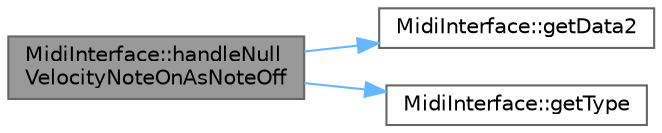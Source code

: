 digraph "MidiInterface::handleNullVelocityNoteOnAsNoteOff"
{
 // LATEX_PDF_SIZE
  bgcolor="transparent";
  edge [fontname=Helvetica,fontsize=10,labelfontname=Helvetica,labelfontsize=10];
  node [fontname=Helvetica,fontsize=10,shape=box,height=0.2,width=0.4];
  rankdir="LR";
  Node1 [id="Node000001",label="MidiInterface::handleNull\lVelocityNoteOnAsNoteOff",height=0.2,width=0.4,color="gray40", fillcolor="grey60", style="filled", fontcolor="black",tooltip=" "];
  Node1 -> Node2 [id="edge1_Node000001_Node000002",color="steelblue1",style="solid",tooltip=" "];
  Node2 [id="Node000002",label="MidiInterface::getData2",height=0.2,width=0.4,color="grey40", fillcolor="white", style="filled",URL="$dc/df1/group__input_gabd651766b36741f1a7ea63ab793ab64b.html#gabd651766b36741f1a7ea63ab793ab64b",tooltip="Get the second data byte of the last received message."];
  Node1 -> Node3 [id="edge2_Node000001_Node000003",color="steelblue1",style="solid",tooltip=" "];
  Node3 [id="Node000003",label="MidiInterface::getType",height=0.2,width=0.4,color="grey40", fillcolor="white", style="filled",URL="$dc/df1/group__input_ga751630ff3b0829f0de19ea724999df25.html#ga751630ff3b0829f0de19ea724999df25",tooltip="Get the last received message's type."];
}
